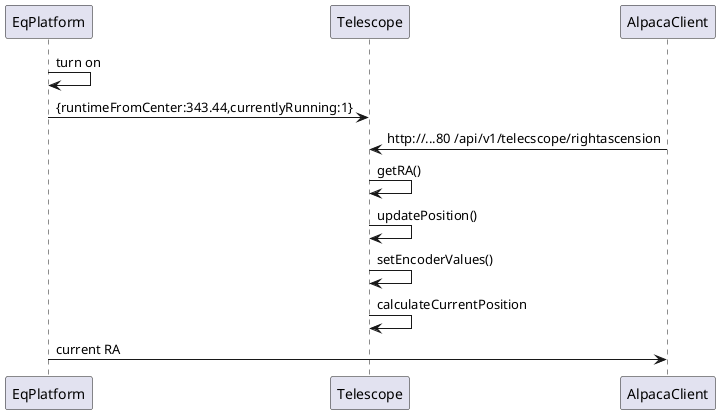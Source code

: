 @startuml EqPlatformIntegration
EqPlatform->EqPlatform : turn on
EqPlatform->Telescope: {runtimeFromCenter:343.44,currentlyRunning:1}
AlpacaClient->Telescope : http://...80 /api/v1/telecscope/rightascension
Telescope->Telescope: getRA()
Telescope->Telescope: updatePosition()
Telescope->Telescope: setEncoderValues()
Telescope->Telescope: calculateCurrentPosition
EqPlatform->AlpacaClient: current RA


      
